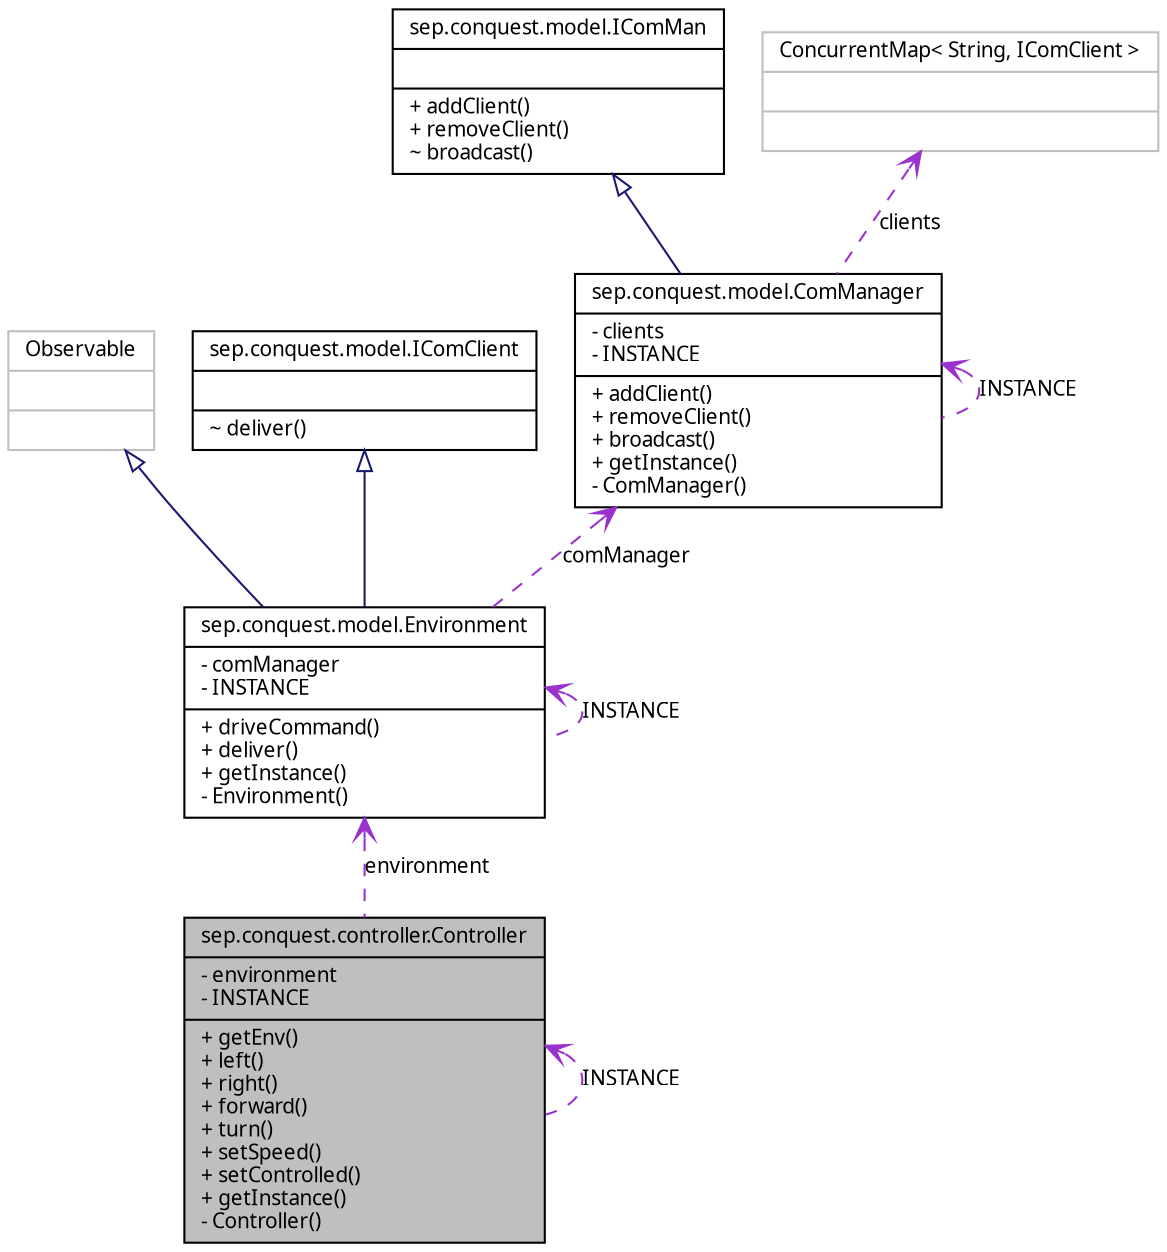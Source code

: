 digraph G
{
  edge [fontname="FreeSans.ttf",fontsize="10",labelfontname="FreeSans.ttf",labelfontsize="10"];
  node [fontname="FreeSans.ttf",fontsize="10",shape=record];
  Node1 [label="{sep.conquest.controller.Controller\n|- environment\l- INSTANCE\l|+ getEnv()\l+ left()\l+ right()\l+ forward()\l+ turn()\l+ setSpeed()\l+ setControlled()\l+ getInstance()\l- Controller()\l}",height=0.2,width=0.4,color="black", fillcolor="grey75", style="filled" fontcolor="black"];
  Node2 -> Node1 [dir=back,color="darkorchid3",fontsize="10",style="dashed",label="environment",arrowtail="open"];
  Node2 [label="{sep.conquest.model.Environment\n|- comManager\l- INSTANCE\l|+ driveCommand()\l+ deliver()\l+ getInstance()\l- Environment()\l}",height=0.2,width=0.4,color="black", fillcolor="white", style="filled",URL="$classsep_1_1conquest_1_1model_1_1_environment.html"];
  Node3 -> Node2 [dir=back,color="midnightblue",fontsize="10",style="solid",arrowtail="empty"];
  Node3 [label="{Observable\n||}",height=0.2,width=0.4,color="grey75", fillcolor="white", style="filled"];
  Node4 -> Node2 [dir=back,color="midnightblue",fontsize="10",style="solid",arrowtail="empty"];
  Node4 [label="{sep.conquest.model.IComClient\n||~ deliver()\l}",height=0.2,width=0.4,color="black", fillcolor="white", style="filled",URL="$interfacesep_1_1conquest_1_1model_1_1_i_com_client.html"];
  Node5 -> Node2 [dir=back,color="darkorchid3",fontsize="10",style="dashed",label="comManager",arrowtail="open"];
  Node5 [label="{sep.conquest.model.ComManager\n|- clients\l- INSTANCE\l|+ addClient()\l+ removeClient()\l+ broadcast()\l+ getInstance()\l- ComManager()\l}",height=0.2,width=0.4,color="black", fillcolor="white", style="filled",URL="$classsep_1_1conquest_1_1model_1_1_com_manager.html"];
  Node6 -> Node5 [dir=back,color="midnightblue",fontsize="10",style="solid",arrowtail="empty"];
  Node6 [label="{sep.conquest.model.IComMan\n||+ addClient()\l+ removeClient()\l~ broadcast()\l}",height=0.2,width=0.4,color="black", fillcolor="white", style="filled",URL="$interfacesep_1_1conquest_1_1model_1_1_i_com_man.html"];
  Node5 -> Node5 [dir=back,color="darkorchid3",fontsize="10",style="dashed",label="INSTANCE",arrowtail="open"];
  Node7 -> Node5 [dir=back,color="darkorchid3",fontsize="10",style="dashed",label="clients",arrowtail="open"];
  Node7 [label="{ConcurrentMap\< String, IComClient \>\n||}",height=0.2,width=0.4,color="grey75", fillcolor="white", style="filled"];
  Node2 -> Node2 [dir=back,color="darkorchid3",fontsize="10",style="dashed",label="INSTANCE",arrowtail="open"];
  Node1 -> Node1 [dir=back,color="darkorchid3",fontsize="10",style="dashed",label="INSTANCE",arrowtail="open"];
}
